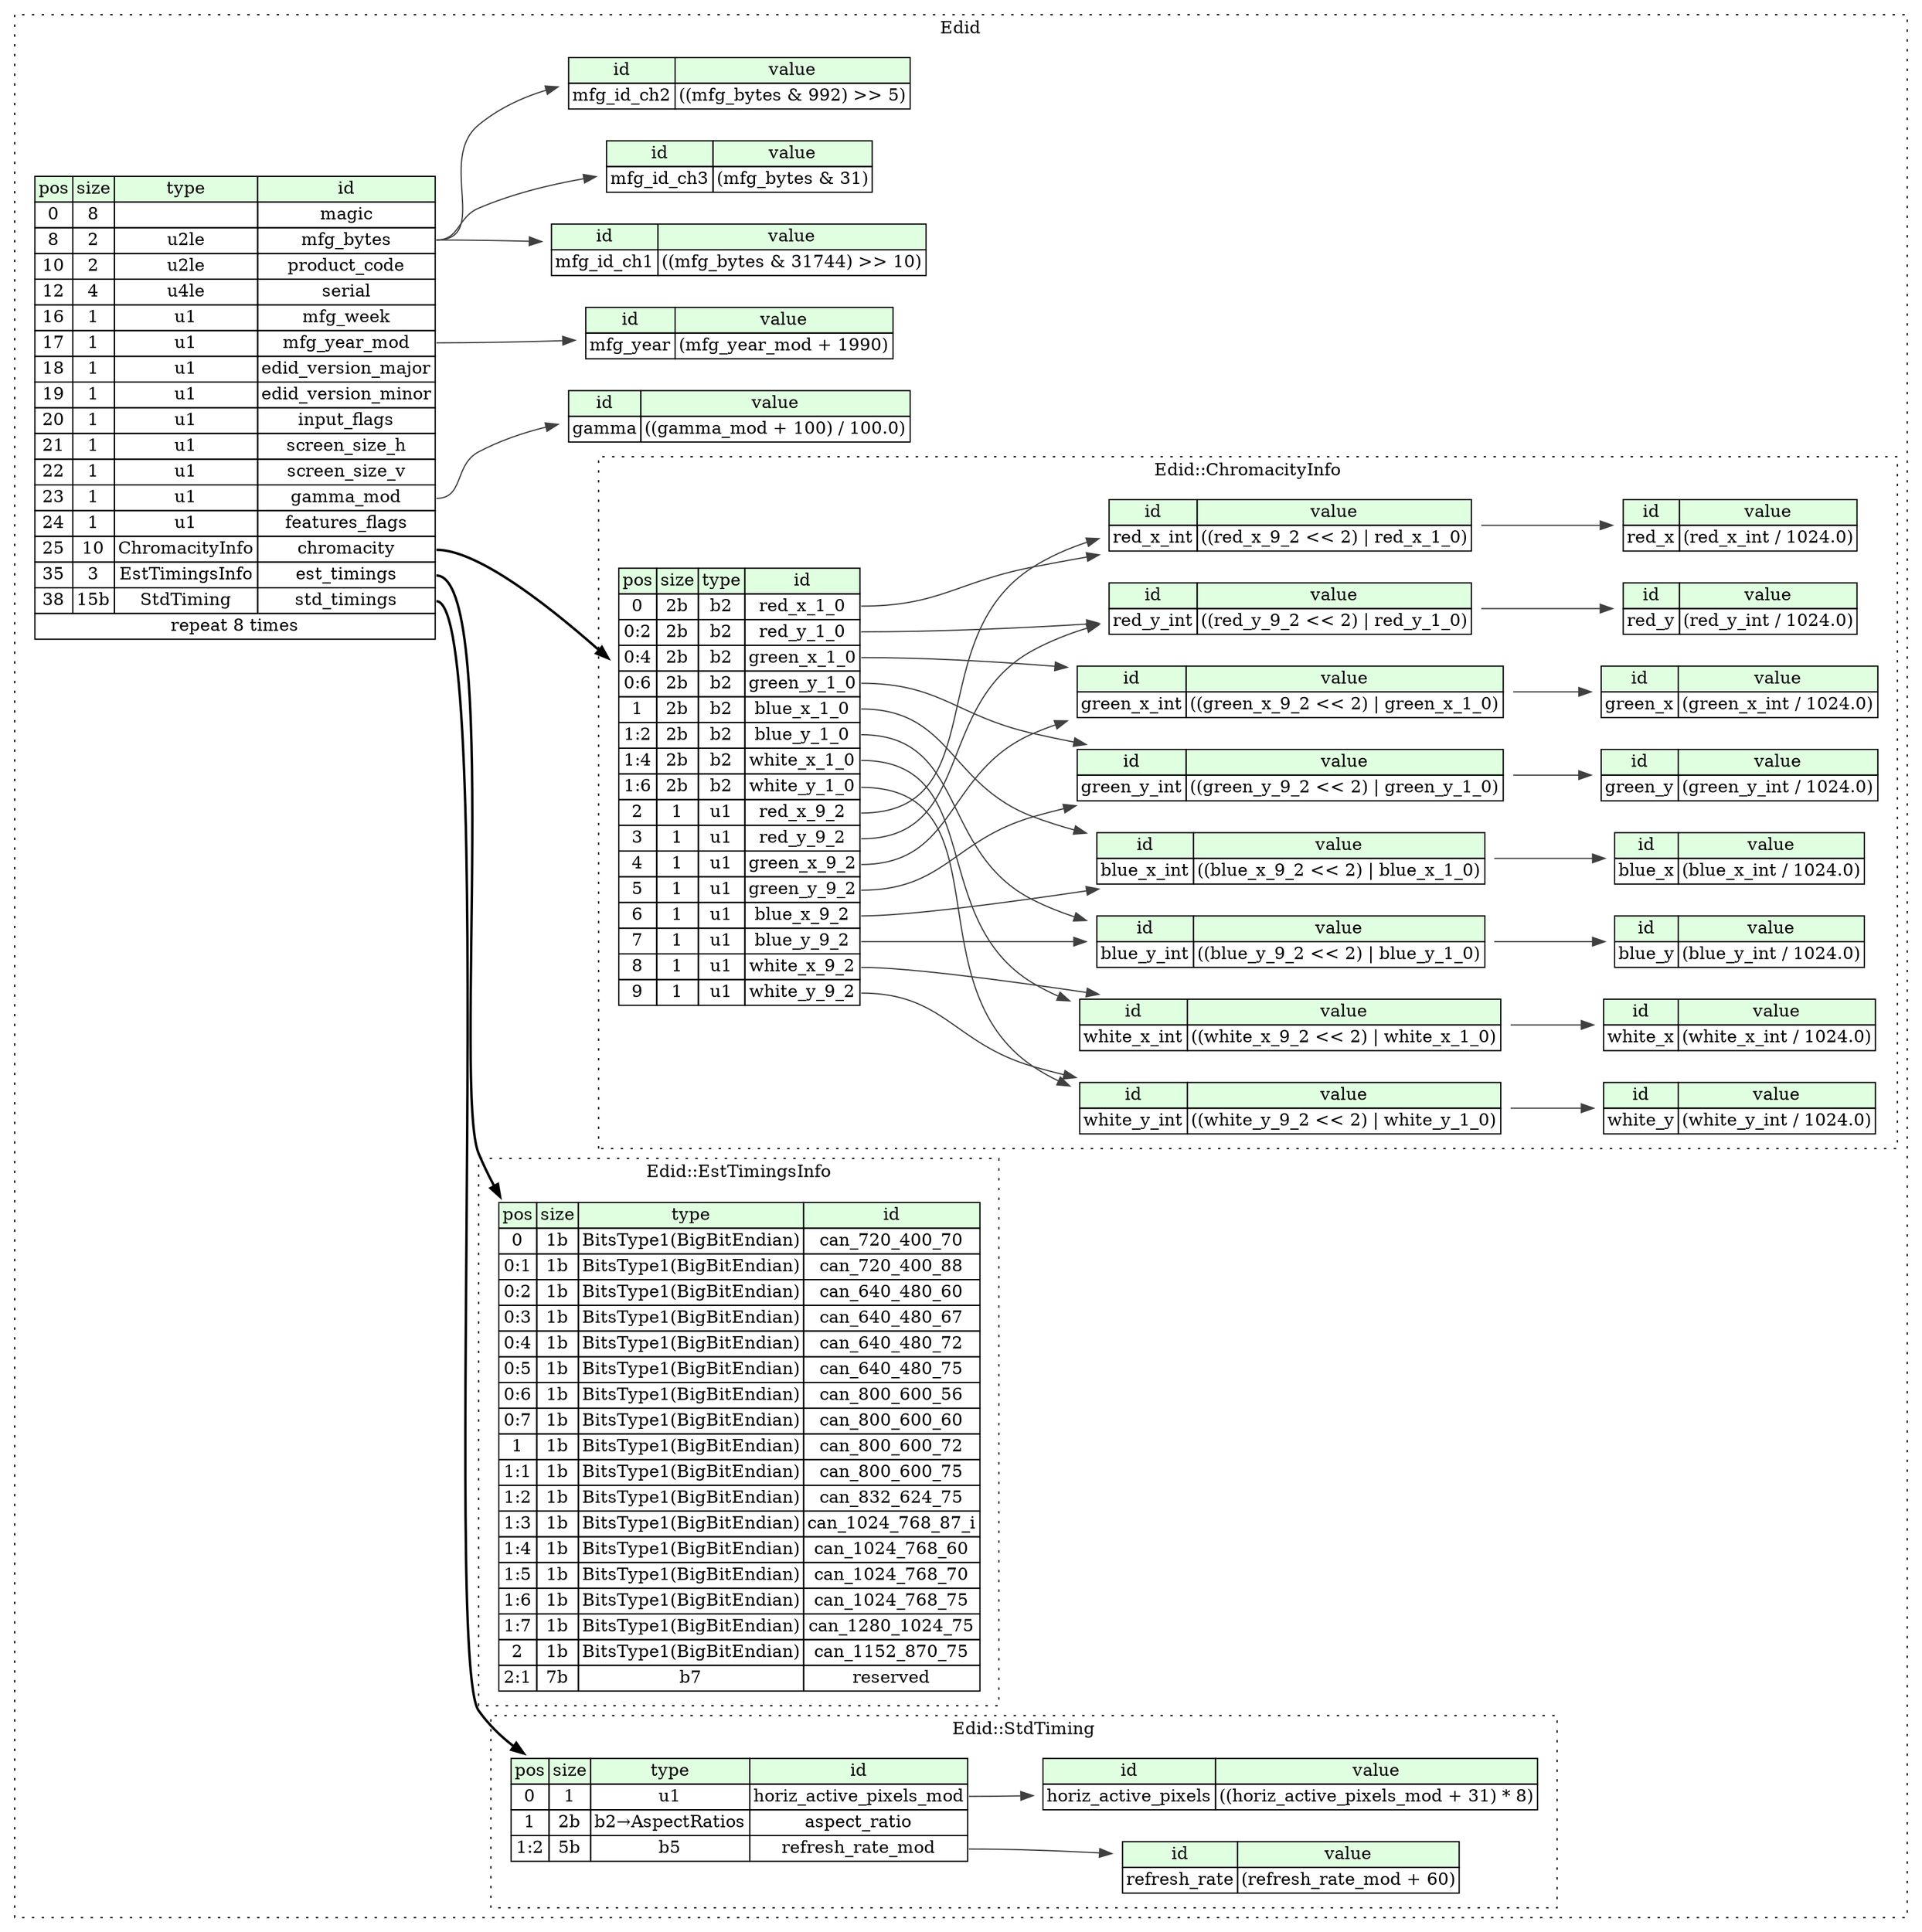 digraph {
	rankdir=LR;
	node [shape=plaintext];
	subgraph cluster__edid {
		label="Edid";
		graph[style=dotted];

		edid__seq [label=<<TABLE BORDER="0" CELLBORDER="1" CELLSPACING="0">
			<TR><TD BGCOLOR="#E0FFE0">pos</TD><TD BGCOLOR="#E0FFE0">size</TD><TD BGCOLOR="#E0FFE0">type</TD><TD BGCOLOR="#E0FFE0">id</TD></TR>
			<TR><TD PORT="magic_pos">0</TD><TD PORT="magic_size">8</TD><TD></TD><TD PORT="magic_type">magic</TD></TR>
			<TR><TD PORT="mfg_bytes_pos">8</TD><TD PORT="mfg_bytes_size">2</TD><TD>u2le</TD><TD PORT="mfg_bytes_type">mfg_bytes</TD></TR>
			<TR><TD PORT="product_code_pos">10</TD><TD PORT="product_code_size">2</TD><TD>u2le</TD><TD PORT="product_code_type">product_code</TD></TR>
			<TR><TD PORT="serial_pos">12</TD><TD PORT="serial_size">4</TD><TD>u4le</TD><TD PORT="serial_type">serial</TD></TR>
			<TR><TD PORT="mfg_week_pos">16</TD><TD PORT="mfg_week_size">1</TD><TD>u1</TD><TD PORT="mfg_week_type">mfg_week</TD></TR>
			<TR><TD PORT="mfg_year_mod_pos">17</TD><TD PORT="mfg_year_mod_size">1</TD><TD>u1</TD><TD PORT="mfg_year_mod_type">mfg_year_mod</TD></TR>
			<TR><TD PORT="edid_version_major_pos">18</TD><TD PORT="edid_version_major_size">1</TD><TD>u1</TD><TD PORT="edid_version_major_type">edid_version_major</TD></TR>
			<TR><TD PORT="edid_version_minor_pos">19</TD><TD PORT="edid_version_minor_size">1</TD><TD>u1</TD><TD PORT="edid_version_minor_type">edid_version_minor</TD></TR>
			<TR><TD PORT="input_flags_pos">20</TD><TD PORT="input_flags_size">1</TD><TD>u1</TD><TD PORT="input_flags_type">input_flags</TD></TR>
			<TR><TD PORT="screen_size_h_pos">21</TD><TD PORT="screen_size_h_size">1</TD><TD>u1</TD><TD PORT="screen_size_h_type">screen_size_h</TD></TR>
			<TR><TD PORT="screen_size_v_pos">22</TD><TD PORT="screen_size_v_size">1</TD><TD>u1</TD><TD PORT="screen_size_v_type">screen_size_v</TD></TR>
			<TR><TD PORT="gamma_mod_pos">23</TD><TD PORT="gamma_mod_size">1</TD><TD>u1</TD><TD PORT="gamma_mod_type">gamma_mod</TD></TR>
			<TR><TD PORT="features_flags_pos">24</TD><TD PORT="features_flags_size">1</TD><TD>u1</TD><TD PORT="features_flags_type">features_flags</TD></TR>
			<TR><TD PORT="chromacity_pos">25</TD><TD PORT="chromacity_size">10</TD><TD>ChromacityInfo</TD><TD PORT="chromacity_type">chromacity</TD></TR>
			<TR><TD PORT="est_timings_pos">35</TD><TD PORT="est_timings_size">3</TD><TD>EstTimingsInfo</TD><TD PORT="est_timings_type">est_timings</TD></TR>
			<TR><TD PORT="std_timings_pos">38</TD><TD PORT="std_timings_size">15b</TD><TD>StdTiming</TD><TD PORT="std_timings_type">std_timings</TD></TR>
			<TR><TD COLSPAN="4" PORT="std_timings__repeat">repeat 8 times</TD></TR>
		</TABLE>>];
		edid__inst__mfg_year [label=<<TABLE BORDER="0" CELLBORDER="1" CELLSPACING="0">
			<TR><TD BGCOLOR="#E0FFE0">id</TD><TD BGCOLOR="#E0FFE0">value</TD></TR>
			<TR><TD>mfg_year</TD><TD>(mfg_year_mod + 1990)</TD></TR>
		</TABLE>>];
		edid__inst__mfg_id_ch1 [label=<<TABLE BORDER="0" CELLBORDER="1" CELLSPACING="0">
			<TR><TD BGCOLOR="#E0FFE0">id</TD><TD BGCOLOR="#E0FFE0">value</TD></TR>
			<TR><TD>mfg_id_ch1</TD><TD>((mfg_bytes &amp; 31744) &gt;&gt; 10)</TD></TR>
		</TABLE>>];
		edid__inst__mfg_id_ch3 [label=<<TABLE BORDER="0" CELLBORDER="1" CELLSPACING="0">
			<TR><TD BGCOLOR="#E0FFE0">id</TD><TD BGCOLOR="#E0FFE0">value</TD></TR>
			<TR><TD>mfg_id_ch3</TD><TD>(mfg_bytes &amp; 31)</TD></TR>
		</TABLE>>];
		edid__inst__gamma [label=<<TABLE BORDER="0" CELLBORDER="1" CELLSPACING="0">
			<TR><TD BGCOLOR="#E0FFE0">id</TD><TD BGCOLOR="#E0FFE0">value</TD></TR>
			<TR><TD>gamma</TD><TD>((gamma_mod + 100) / 100.0)</TD></TR>
		</TABLE>>];
		edid__inst__mfg_id_ch2 [label=<<TABLE BORDER="0" CELLBORDER="1" CELLSPACING="0">
			<TR><TD BGCOLOR="#E0FFE0">id</TD><TD BGCOLOR="#E0FFE0">value</TD></TR>
			<TR><TD>mfg_id_ch2</TD><TD>((mfg_bytes &amp; 992) &gt;&gt; 5)</TD></TR>
		</TABLE>>];
		subgraph cluster__chromacity_info {
			label="Edid::ChromacityInfo";
			graph[style=dotted];

			chromacity_info__seq [label=<<TABLE BORDER="0" CELLBORDER="1" CELLSPACING="0">
				<TR><TD BGCOLOR="#E0FFE0">pos</TD><TD BGCOLOR="#E0FFE0">size</TD><TD BGCOLOR="#E0FFE0">type</TD><TD BGCOLOR="#E0FFE0">id</TD></TR>
				<TR><TD PORT="red_x_1_0_pos">0</TD><TD PORT="red_x_1_0_size">2b</TD><TD>b2</TD><TD PORT="red_x_1_0_type">red_x_1_0</TD></TR>
				<TR><TD PORT="red_y_1_0_pos">0:2</TD><TD PORT="red_y_1_0_size">2b</TD><TD>b2</TD><TD PORT="red_y_1_0_type">red_y_1_0</TD></TR>
				<TR><TD PORT="green_x_1_0_pos">0:4</TD><TD PORT="green_x_1_0_size">2b</TD><TD>b2</TD><TD PORT="green_x_1_0_type">green_x_1_0</TD></TR>
				<TR><TD PORT="green_y_1_0_pos">0:6</TD><TD PORT="green_y_1_0_size">2b</TD><TD>b2</TD><TD PORT="green_y_1_0_type">green_y_1_0</TD></TR>
				<TR><TD PORT="blue_x_1_0_pos">1</TD><TD PORT="blue_x_1_0_size">2b</TD><TD>b2</TD><TD PORT="blue_x_1_0_type">blue_x_1_0</TD></TR>
				<TR><TD PORT="blue_y_1_0_pos">1:2</TD><TD PORT="blue_y_1_0_size">2b</TD><TD>b2</TD><TD PORT="blue_y_1_0_type">blue_y_1_0</TD></TR>
				<TR><TD PORT="white_x_1_0_pos">1:4</TD><TD PORT="white_x_1_0_size">2b</TD><TD>b2</TD><TD PORT="white_x_1_0_type">white_x_1_0</TD></TR>
				<TR><TD PORT="white_y_1_0_pos">1:6</TD><TD PORT="white_y_1_0_size">2b</TD><TD>b2</TD><TD PORT="white_y_1_0_type">white_y_1_0</TD></TR>
				<TR><TD PORT="red_x_9_2_pos">2</TD><TD PORT="red_x_9_2_size">1</TD><TD>u1</TD><TD PORT="red_x_9_2_type">red_x_9_2</TD></TR>
				<TR><TD PORT="red_y_9_2_pos">3</TD><TD PORT="red_y_9_2_size">1</TD><TD>u1</TD><TD PORT="red_y_9_2_type">red_y_9_2</TD></TR>
				<TR><TD PORT="green_x_9_2_pos">4</TD><TD PORT="green_x_9_2_size">1</TD><TD>u1</TD><TD PORT="green_x_9_2_type">green_x_9_2</TD></TR>
				<TR><TD PORT="green_y_9_2_pos">5</TD><TD PORT="green_y_9_2_size">1</TD><TD>u1</TD><TD PORT="green_y_9_2_type">green_y_9_2</TD></TR>
				<TR><TD PORT="blue_x_9_2_pos">6</TD><TD PORT="blue_x_9_2_size">1</TD><TD>u1</TD><TD PORT="blue_x_9_2_type">blue_x_9_2</TD></TR>
				<TR><TD PORT="blue_y_9_2_pos">7</TD><TD PORT="blue_y_9_2_size">1</TD><TD>u1</TD><TD PORT="blue_y_9_2_type">blue_y_9_2</TD></TR>
				<TR><TD PORT="white_x_9_2_pos">8</TD><TD PORT="white_x_9_2_size">1</TD><TD>u1</TD><TD PORT="white_x_9_2_type">white_x_9_2</TD></TR>
				<TR><TD PORT="white_y_9_2_pos">9</TD><TD PORT="white_y_9_2_size">1</TD><TD>u1</TD><TD PORT="white_y_9_2_type">white_y_9_2</TD></TR>
			</TABLE>>];
			chromacity_info__inst__green_x_int [label=<<TABLE BORDER="0" CELLBORDER="1" CELLSPACING="0">
				<TR><TD BGCOLOR="#E0FFE0">id</TD><TD BGCOLOR="#E0FFE0">value</TD></TR>
				<TR><TD>green_x_int</TD><TD>((green_x_9_2 &lt;&lt; 2) | green_x_1_0)</TD></TR>
			</TABLE>>];
			chromacity_info__inst__red_y [label=<<TABLE BORDER="0" CELLBORDER="1" CELLSPACING="0">
				<TR><TD BGCOLOR="#E0FFE0">id</TD><TD BGCOLOR="#E0FFE0">value</TD></TR>
				<TR><TD>red_y</TD><TD>(red_y_int / 1024.0)</TD></TR>
			</TABLE>>];
			chromacity_info__inst__green_y_int [label=<<TABLE BORDER="0" CELLBORDER="1" CELLSPACING="0">
				<TR><TD BGCOLOR="#E0FFE0">id</TD><TD BGCOLOR="#E0FFE0">value</TD></TR>
				<TR><TD>green_y_int</TD><TD>((green_y_9_2 &lt;&lt; 2) | green_y_1_0)</TD></TR>
			</TABLE>>];
			chromacity_info__inst__white_y [label=<<TABLE BORDER="0" CELLBORDER="1" CELLSPACING="0">
				<TR><TD BGCOLOR="#E0FFE0">id</TD><TD BGCOLOR="#E0FFE0">value</TD></TR>
				<TR><TD>white_y</TD><TD>(white_y_int / 1024.0)</TD></TR>
			</TABLE>>];
			chromacity_info__inst__red_x [label=<<TABLE BORDER="0" CELLBORDER="1" CELLSPACING="0">
				<TR><TD BGCOLOR="#E0FFE0">id</TD><TD BGCOLOR="#E0FFE0">value</TD></TR>
				<TR><TD>red_x</TD><TD>(red_x_int / 1024.0)</TD></TR>
			</TABLE>>];
			chromacity_info__inst__white_x [label=<<TABLE BORDER="0" CELLBORDER="1" CELLSPACING="0">
				<TR><TD BGCOLOR="#E0FFE0">id</TD><TD BGCOLOR="#E0FFE0">value</TD></TR>
				<TR><TD>white_x</TD><TD>(white_x_int / 1024.0)</TD></TR>
			</TABLE>>];
			chromacity_info__inst__blue_x [label=<<TABLE BORDER="0" CELLBORDER="1" CELLSPACING="0">
				<TR><TD BGCOLOR="#E0FFE0">id</TD><TD BGCOLOR="#E0FFE0">value</TD></TR>
				<TR><TD>blue_x</TD><TD>(blue_x_int / 1024.0)</TD></TR>
			</TABLE>>];
			chromacity_info__inst__white_x_int [label=<<TABLE BORDER="0" CELLBORDER="1" CELLSPACING="0">
				<TR><TD BGCOLOR="#E0FFE0">id</TD><TD BGCOLOR="#E0FFE0">value</TD></TR>
				<TR><TD>white_x_int</TD><TD>((white_x_9_2 &lt;&lt; 2) | white_x_1_0)</TD></TR>
			</TABLE>>];
			chromacity_info__inst__white_y_int [label=<<TABLE BORDER="0" CELLBORDER="1" CELLSPACING="0">
				<TR><TD BGCOLOR="#E0FFE0">id</TD><TD BGCOLOR="#E0FFE0">value</TD></TR>
				<TR><TD>white_y_int</TD><TD>((white_y_9_2 &lt;&lt; 2) | white_y_1_0)</TD></TR>
			</TABLE>>];
			chromacity_info__inst__green_x [label=<<TABLE BORDER="0" CELLBORDER="1" CELLSPACING="0">
				<TR><TD BGCOLOR="#E0FFE0">id</TD><TD BGCOLOR="#E0FFE0">value</TD></TR>
				<TR><TD>green_x</TD><TD>(green_x_int / 1024.0)</TD></TR>
			</TABLE>>];
			chromacity_info__inst__red_x_int [label=<<TABLE BORDER="0" CELLBORDER="1" CELLSPACING="0">
				<TR><TD BGCOLOR="#E0FFE0">id</TD><TD BGCOLOR="#E0FFE0">value</TD></TR>
				<TR><TD>red_x_int</TD><TD>((red_x_9_2 &lt;&lt; 2) | red_x_1_0)</TD></TR>
			</TABLE>>];
			chromacity_info__inst__red_y_int [label=<<TABLE BORDER="0" CELLBORDER="1" CELLSPACING="0">
				<TR><TD BGCOLOR="#E0FFE0">id</TD><TD BGCOLOR="#E0FFE0">value</TD></TR>
				<TR><TD>red_y_int</TD><TD>((red_y_9_2 &lt;&lt; 2) | red_y_1_0)</TD></TR>
			</TABLE>>];
			chromacity_info__inst__blue_x_int [label=<<TABLE BORDER="0" CELLBORDER="1" CELLSPACING="0">
				<TR><TD BGCOLOR="#E0FFE0">id</TD><TD BGCOLOR="#E0FFE0">value</TD></TR>
				<TR><TD>blue_x_int</TD><TD>((blue_x_9_2 &lt;&lt; 2) | blue_x_1_0)</TD></TR>
			</TABLE>>];
			chromacity_info__inst__blue_y [label=<<TABLE BORDER="0" CELLBORDER="1" CELLSPACING="0">
				<TR><TD BGCOLOR="#E0FFE0">id</TD><TD BGCOLOR="#E0FFE0">value</TD></TR>
				<TR><TD>blue_y</TD><TD>(blue_y_int / 1024.0)</TD></TR>
			</TABLE>>];
			chromacity_info__inst__green_y [label=<<TABLE BORDER="0" CELLBORDER="1" CELLSPACING="0">
				<TR><TD BGCOLOR="#E0FFE0">id</TD><TD BGCOLOR="#E0FFE0">value</TD></TR>
				<TR><TD>green_y</TD><TD>(green_y_int / 1024.0)</TD></TR>
			</TABLE>>];
			chromacity_info__inst__blue_y_int [label=<<TABLE BORDER="0" CELLBORDER="1" CELLSPACING="0">
				<TR><TD BGCOLOR="#E0FFE0">id</TD><TD BGCOLOR="#E0FFE0">value</TD></TR>
				<TR><TD>blue_y_int</TD><TD>((blue_y_9_2 &lt;&lt; 2) | blue_y_1_0)</TD></TR>
			</TABLE>>];
		}
		subgraph cluster__est_timings_info {
			label="Edid::EstTimingsInfo";
			graph[style=dotted];

			est_timings_info__seq [label=<<TABLE BORDER="0" CELLBORDER="1" CELLSPACING="0">
				<TR><TD BGCOLOR="#E0FFE0">pos</TD><TD BGCOLOR="#E0FFE0">size</TD><TD BGCOLOR="#E0FFE0">type</TD><TD BGCOLOR="#E0FFE0">id</TD></TR>
				<TR><TD PORT="can_720_400_70_pos">0</TD><TD PORT="can_720_400_70_size">1b</TD><TD>BitsType1(BigBitEndian)</TD><TD PORT="can_720_400_70_type">can_720_400_70</TD></TR>
				<TR><TD PORT="can_720_400_88_pos">0:1</TD><TD PORT="can_720_400_88_size">1b</TD><TD>BitsType1(BigBitEndian)</TD><TD PORT="can_720_400_88_type">can_720_400_88</TD></TR>
				<TR><TD PORT="can_640_480_60_pos">0:2</TD><TD PORT="can_640_480_60_size">1b</TD><TD>BitsType1(BigBitEndian)</TD><TD PORT="can_640_480_60_type">can_640_480_60</TD></TR>
				<TR><TD PORT="can_640_480_67_pos">0:3</TD><TD PORT="can_640_480_67_size">1b</TD><TD>BitsType1(BigBitEndian)</TD><TD PORT="can_640_480_67_type">can_640_480_67</TD></TR>
				<TR><TD PORT="can_640_480_72_pos">0:4</TD><TD PORT="can_640_480_72_size">1b</TD><TD>BitsType1(BigBitEndian)</TD><TD PORT="can_640_480_72_type">can_640_480_72</TD></TR>
				<TR><TD PORT="can_640_480_75_pos">0:5</TD><TD PORT="can_640_480_75_size">1b</TD><TD>BitsType1(BigBitEndian)</TD><TD PORT="can_640_480_75_type">can_640_480_75</TD></TR>
				<TR><TD PORT="can_800_600_56_pos">0:6</TD><TD PORT="can_800_600_56_size">1b</TD><TD>BitsType1(BigBitEndian)</TD><TD PORT="can_800_600_56_type">can_800_600_56</TD></TR>
				<TR><TD PORT="can_800_600_60_pos">0:7</TD><TD PORT="can_800_600_60_size">1b</TD><TD>BitsType1(BigBitEndian)</TD><TD PORT="can_800_600_60_type">can_800_600_60</TD></TR>
				<TR><TD PORT="can_800_600_72_pos">1</TD><TD PORT="can_800_600_72_size">1b</TD><TD>BitsType1(BigBitEndian)</TD><TD PORT="can_800_600_72_type">can_800_600_72</TD></TR>
				<TR><TD PORT="can_800_600_75_pos">1:1</TD><TD PORT="can_800_600_75_size">1b</TD><TD>BitsType1(BigBitEndian)</TD><TD PORT="can_800_600_75_type">can_800_600_75</TD></TR>
				<TR><TD PORT="can_832_624_75_pos">1:2</TD><TD PORT="can_832_624_75_size">1b</TD><TD>BitsType1(BigBitEndian)</TD><TD PORT="can_832_624_75_type">can_832_624_75</TD></TR>
				<TR><TD PORT="can_1024_768_87_i_pos">1:3</TD><TD PORT="can_1024_768_87_i_size">1b</TD><TD>BitsType1(BigBitEndian)</TD><TD PORT="can_1024_768_87_i_type">can_1024_768_87_i</TD></TR>
				<TR><TD PORT="can_1024_768_60_pos">1:4</TD><TD PORT="can_1024_768_60_size">1b</TD><TD>BitsType1(BigBitEndian)</TD><TD PORT="can_1024_768_60_type">can_1024_768_60</TD></TR>
				<TR><TD PORT="can_1024_768_70_pos">1:5</TD><TD PORT="can_1024_768_70_size">1b</TD><TD>BitsType1(BigBitEndian)</TD><TD PORT="can_1024_768_70_type">can_1024_768_70</TD></TR>
				<TR><TD PORT="can_1024_768_75_pos">1:6</TD><TD PORT="can_1024_768_75_size">1b</TD><TD>BitsType1(BigBitEndian)</TD><TD PORT="can_1024_768_75_type">can_1024_768_75</TD></TR>
				<TR><TD PORT="can_1280_1024_75_pos">1:7</TD><TD PORT="can_1280_1024_75_size">1b</TD><TD>BitsType1(BigBitEndian)</TD><TD PORT="can_1280_1024_75_type">can_1280_1024_75</TD></TR>
				<TR><TD PORT="can_1152_870_75_pos">2</TD><TD PORT="can_1152_870_75_size">1b</TD><TD>BitsType1(BigBitEndian)</TD><TD PORT="can_1152_870_75_type">can_1152_870_75</TD></TR>
				<TR><TD PORT="reserved_pos">2:1</TD><TD PORT="reserved_size">7b</TD><TD>b7</TD><TD PORT="reserved_type">reserved</TD></TR>
			</TABLE>>];
		}
		subgraph cluster__std_timing {
			label="Edid::StdTiming";
			graph[style=dotted];

			std_timing__seq [label=<<TABLE BORDER="0" CELLBORDER="1" CELLSPACING="0">
				<TR><TD BGCOLOR="#E0FFE0">pos</TD><TD BGCOLOR="#E0FFE0">size</TD><TD BGCOLOR="#E0FFE0">type</TD><TD BGCOLOR="#E0FFE0">id</TD></TR>
				<TR><TD PORT="horiz_active_pixels_mod_pos">0</TD><TD PORT="horiz_active_pixels_mod_size">1</TD><TD>u1</TD><TD PORT="horiz_active_pixels_mod_type">horiz_active_pixels_mod</TD></TR>
				<TR><TD PORT="aspect_ratio_pos">1</TD><TD PORT="aspect_ratio_size">2b</TD><TD>b2→AspectRatios</TD><TD PORT="aspect_ratio_type">aspect_ratio</TD></TR>
				<TR><TD PORT="refresh_rate_mod_pos">1:2</TD><TD PORT="refresh_rate_mod_size">5b</TD><TD>b5</TD><TD PORT="refresh_rate_mod_type">refresh_rate_mod</TD></TR>
			</TABLE>>];
			std_timing__inst__horiz_active_pixels [label=<<TABLE BORDER="0" CELLBORDER="1" CELLSPACING="0">
				<TR><TD BGCOLOR="#E0FFE0">id</TD><TD BGCOLOR="#E0FFE0">value</TD></TR>
				<TR><TD>horiz_active_pixels</TD><TD>((horiz_active_pixels_mod + 31) * 8)</TD></TR>
			</TABLE>>];
			std_timing__inst__refresh_rate [label=<<TABLE BORDER="0" CELLBORDER="1" CELLSPACING="0">
				<TR><TD BGCOLOR="#E0FFE0">id</TD><TD BGCOLOR="#E0FFE0">value</TD></TR>
				<TR><TD>refresh_rate</TD><TD>(refresh_rate_mod + 60)</TD></TR>
			</TABLE>>];
		}
	}
	edid__seq:chromacity_type -> chromacity_info__seq [style=bold];
	edid__seq:est_timings_type -> est_timings_info__seq [style=bold];
	edid__seq:std_timings_type -> std_timing__seq [style=bold];
	edid__seq:mfg_year_mod_type -> edid__inst__mfg_year [color="#404040"];
	edid__seq:mfg_bytes_type -> edid__inst__mfg_id_ch1 [color="#404040"];
	edid__seq:mfg_bytes_type -> edid__inst__mfg_id_ch3 [color="#404040"];
	edid__seq:gamma_mod_type -> edid__inst__gamma [color="#404040"];
	edid__seq:mfg_bytes_type -> edid__inst__mfg_id_ch2 [color="#404040"];
	chromacity_info__seq:green_x_9_2_type -> chromacity_info__inst__green_x_int [color="#404040"];
	chromacity_info__seq:green_x_1_0_type -> chromacity_info__inst__green_x_int [color="#404040"];
	chromacity_info__inst__red_y_int:red_y_int_type -> chromacity_info__inst__red_y [color="#404040"];
	chromacity_info__seq:green_y_9_2_type -> chromacity_info__inst__green_y_int [color="#404040"];
	chromacity_info__seq:green_y_1_0_type -> chromacity_info__inst__green_y_int [color="#404040"];
	chromacity_info__inst__white_y_int:white_y_int_type -> chromacity_info__inst__white_y [color="#404040"];
	chromacity_info__inst__red_x_int:red_x_int_type -> chromacity_info__inst__red_x [color="#404040"];
	chromacity_info__inst__white_x_int:white_x_int_type -> chromacity_info__inst__white_x [color="#404040"];
	chromacity_info__inst__blue_x_int:blue_x_int_type -> chromacity_info__inst__blue_x [color="#404040"];
	chromacity_info__seq:white_x_9_2_type -> chromacity_info__inst__white_x_int [color="#404040"];
	chromacity_info__seq:white_x_1_0_type -> chromacity_info__inst__white_x_int [color="#404040"];
	chromacity_info__seq:white_y_9_2_type -> chromacity_info__inst__white_y_int [color="#404040"];
	chromacity_info__seq:white_y_1_0_type -> chromacity_info__inst__white_y_int [color="#404040"];
	chromacity_info__inst__green_x_int:green_x_int_type -> chromacity_info__inst__green_x [color="#404040"];
	chromacity_info__seq:red_x_9_2_type -> chromacity_info__inst__red_x_int [color="#404040"];
	chromacity_info__seq:red_x_1_0_type -> chromacity_info__inst__red_x_int [color="#404040"];
	chromacity_info__seq:red_y_9_2_type -> chromacity_info__inst__red_y_int [color="#404040"];
	chromacity_info__seq:red_y_1_0_type -> chromacity_info__inst__red_y_int [color="#404040"];
	chromacity_info__seq:blue_x_9_2_type -> chromacity_info__inst__blue_x_int [color="#404040"];
	chromacity_info__seq:blue_x_1_0_type -> chromacity_info__inst__blue_x_int [color="#404040"];
	chromacity_info__inst__blue_y_int:blue_y_int_type -> chromacity_info__inst__blue_y [color="#404040"];
	chromacity_info__inst__green_y_int:green_y_int_type -> chromacity_info__inst__green_y [color="#404040"];
	chromacity_info__seq:blue_y_9_2_type -> chromacity_info__inst__blue_y_int [color="#404040"];
	chromacity_info__seq:blue_y_1_0_type -> chromacity_info__inst__blue_y_int [color="#404040"];
	std_timing__seq:horiz_active_pixels_mod_type -> std_timing__inst__horiz_active_pixels [color="#404040"];
	std_timing__seq:refresh_rate_mod_type -> std_timing__inst__refresh_rate [color="#404040"];
}
